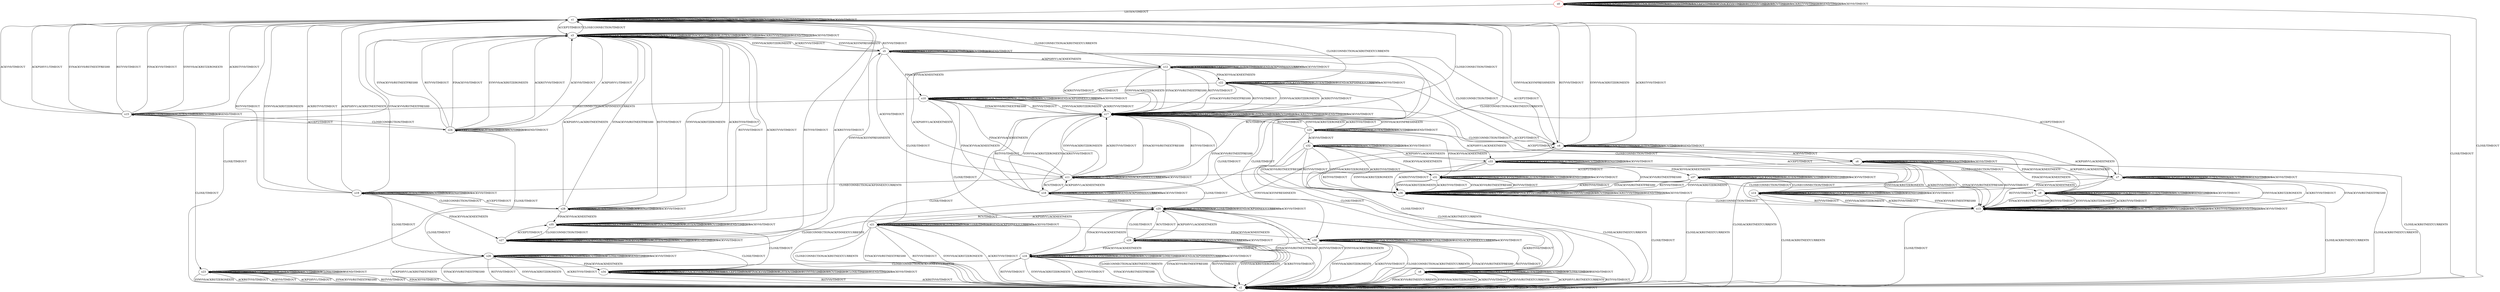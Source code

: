 digraph G {
label=""
s0 [color="red"]
s1
s2
s3
s4
s5
s6
s7
s8
s9
s10
s11
s12
s13
s14
s15
s16
s17
s18
s19
s20
s21
s22
s23
s24
s25
s26
s27
s28
s29
s30
s31
s32
s33
s34
s35
s36
s37
s0 [label="s0"];
s0 -> s0[label="CLOSECONNECTION/TIMEOUT"]
s0 -> s0[label="ACKPSHVV1/TIMEOUT"]
s0 -> s0[label="SYNACKVV0/TIMEOUT"]
s0 -> s0[label="RSTVV0/TIMEOUT"]
s0 -> s0[label="ACCEPT/TIMEOUT"]
s0 -> s0[label="FINACKVV0/TIMEOUT"]
s0 -> s1[label="LISTEN/TIMEOUT"]
s0 -> s0[label="SYNVV0/TIMEOUT"]
s0 -> s0[label="RCV/TIMEOUT"]
s0 -> s0[label="ACKRSTVV0/TIMEOUT"]
s0 -> s2[label="CLOSE/TIMEOUT"]
s0 -> s0[label="SEND/TIMEOUT"]
s0 -> s0[label="ACKVV0/TIMEOUT"]
s1 [label="s1"];
s1 -> s1[label="CLOSECONNECTION/TIMEOUT"]
s1 -> s1[label="ACKPSHVV1/TIMEOUT"]
s1 -> s1[label="SYNACKVV0/TIMEOUT"]
s1 -> s1[label="RSTVV0/TIMEOUT"]
s1 -> s3[label="ACCEPT/TIMEOUT"]
s1 -> s1[label="FINACKVV0/TIMEOUT"]
s1 -> s1[label="LISTEN/TIMEOUT"]
s1 -> s4[label="SYNVV0/ACKSYNFRESHNEXT0"]
s1 -> s1[label="RCV/TIMEOUT"]
s1 -> s1[label="ACKRSTVV0/TIMEOUT"]
s1 -> s2[label="CLOSE/TIMEOUT"]
s1 -> s1[label="SEND/TIMEOUT"]
s1 -> s1[label="ACKVV0/TIMEOUT"]
s2 [label="s2"];
s2 -> s2[label="CLOSECONNECTION/TIMEOUT"]
s2 -> s2[label="ACKPSHVV1/TIMEOUT"]
s2 -> s2[label="SYNACKVV0/TIMEOUT"]
s2 -> s2[label="RSTVV0/TIMEOUT"]
s2 -> s2[label="ACCEPT/TIMEOUT"]
s2 -> s2[label="FINACKVV0/TIMEOUT"]
s2 -> s2[label="LISTEN/TIMEOUT"]
s2 -> s2[label="SYNVV0/TIMEOUT"]
s2 -> s2[label="RCV/TIMEOUT"]
s2 -> s2[label="ACKRSTVV0/TIMEOUT"]
s2 -> s2[label="CLOSE/TIMEOUT"]
s2 -> s2[label="SEND/TIMEOUT"]
s2 -> s2[label="ACKVV0/TIMEOUT"]
s3 [label="s3"];
s3 -> s1[label="CLOSECONNECTION/TIMEOUT"]
s3 -> s3[label="ACKPSHVV1/TIMEOUT"]
s3 -> s3[label="SYNACKVV0/TIMEOUT"]
s3 -> s3[label="RSTVV0/TIMEOUT"]
s3 -> s3[label="ACCEPT/TIMEOUT"]
s3 -> s3[label="FINACKVV0/TIMEOUT"]
s3 -> s3[label="LISTEN/TIMEOUT"]
s3 -> s5[label="SYNVV0/ACKSYNFRESHNEXT0"]
s3 -> s3[label="RCV/TIMEOUT"]
s3 -> s3[label="ACKRSTVV0/TIMEOUT"]
s3 -> s2[label="CLOSE/TIMEOUT"]
s3 -> s3[label="SEND/TIMEOUT"]
s3 -> s3[label="ACKVV0/TIMEOUT"]
s4 [label="s4"];
s4 -> s4[label="CLOSECONNECTION/TIMEOUT"]
s4 -> s7[label="ACKPSHVV1/ACKNEXTNEXT0"]
s4 -> s4[label="SYNACKVV0/TIMEOUT"]
s4 -> s1[label="RSTVV0/TIMEOUT"]
s4 -> s5[label="ACCEPT/TIMEOUT"]
s4 -> s9[label="FINACKVV0/ACKNEXTNEXT0"]
s4 -> s4[label="LISTEN/TIMEOUT"]
s4 -> s1[label="SYNVV0/ACKRSTZERONEXT0"]
s4 -> s4[label="RCV/TIMEOUT"]
s4 -> s1[label="ACKRSTVV0/TIMEOUT"]
s4 -> s8[label="CLOSE/TIMEOUT"]
s4 -> s4[label="SEND/TIMEOUT"]
s4 -> s6[label="ACKVV0/TIMEOUT"]
s5 [label="s5"];
s5 -> s4[label="CLOSECONNECTION/TIMEOUT"]
s5 -> s12[label="ACKPSHVV1/ACKNEXTNEXT0"]
s5 -> s5[label="SYNACKVV0/TIMEOUT"]
s5 -> s3[label="RSTVV0/TIMEOUT"]
s5 -> s5[label="ACCEPT/TIMEOUT"]
s5 -> s10[label="FINACKVV0/ACKNEXTNEXT0"]
s5 -> s5[label="LISTEN/TIMEOUT"]
s5 -> s3[label="SYNVV0/ACKRSTZERONEXT0"]
s5 -> s5[label="RCV/TIMEOUT"]
s5 -> s3[label="ACKRSTVV0/TIMEOUT"]
s5 -> s8[label="CLOSE/TIMEOUT"]
s5 -> s5[label="SEND/TIMEOUT"]
s5 -> s11[label="ACKVV0/TIMEOUT"]
s6 [label="s6"];
s6 -> s6[label="CLOSECONNECTION/TIMEOUT"]
s6 -> s7[label="ACKPSHVV1/ACKNEXTNEXT0"]
s6 -> s13[label="SYNACKVV0/RSTNEXTFRESH0"]
s6 -> s13[label="RSTVV0/TIMEOUT"]
s6 -> s11[label="ACCEPT/TIMEOUT"]
s6 -> s9[label="FINACKVV0/ACKNEXTNEXT0"]
s6 -> s6[label="LISTEN/TIMEOUT"]
s6 -> s13[label="SYNVV0/ACKRSTZERONEXT0"]
s6 -> s6[label="RCV/TIMEOUT"]
s6 -> s13[label="ACKRSTVV0/TIMEOUT"]
s6 -> s2[label="CLOSE/ACKRSTNEXTCURRENT0"]
s6 -> s6[label="SEND/TIMEOUT"]
s6 -> s6[label="ACKVV0/TIMEOUT"]
s7 [label="s7"];
s7 -> s7[label="CLOSECONNECTION/TIMEOUT"]
s7 -> s7[label="ACKPSHVV1/ACKNEXTNEXT0"]
s7 -> s13[label="SYNACKVV0/RSTNEXTFRESH0"]
s7 -> s13[label="RSTVV0/TIMEOUT"]
s7 -> s12[label="ACCEPT/TIMEOUT"]
s7 -> s14[label="FINACKVV0/ACKNEXTNEXT0"]
s7 -> s7[label="LISTEN/TIMEOUT"]
s7 -> s13[label="SYNVV0/ACKRSTZERONEXT0"]
s7 -> s7[label="RCV/TIMEOUT"]
s7 -> s13[label="ACKRSTVV0/TIMEOUT"]
s7 -> s2[label="CLOSE/ACKRSTNEXTCURRENT0"]
s7 -> s7[label="SEND/TIMEOUT"]
s7 -> s7[label="ACKVV0/TIMEOUT"]
s8 [label="s8"];
s8 -> s8[label="CLOSECONNECTION/TIMEOUT"]
s8 -> s2[label="ACKPSHVV1/RSTNEXTCURRENT0"]
s8 -> s8[label="SYNACKVV0/TIMEOUT"]
s8 -> s2[label="RSTVV0/TIMEOUT"]
s8 -> s8[label="ACCEPT/TIMEOUT"]
s8 -> s2[label="FINACKVV0/RSTNEXTCURRENT0"]
s8 -> s8[label="LISTEN/TIMEOUT"]
s8 -> s2[label="SYNVV0/ACKRSTZERONEXT0"]
s8 -> s8[label="RCV/TIMEOUT"]
s8 -> s2[label="ACKRSTVV0/TIMEOUT"]
s8 -> s8[label="CLOSE/TIMEOUT"]
s8 -> s8[label="SEND/TIMEOUT"]
s8 -> s2[label="ACKVV0/RSTNEXTCURRENT0"]
s9 [label="s9"];
s9 -> s9[label="CLOSECONNECTION/TIMEOUT"]
s9 -> s9[label="ACKPSHVV1/TIMEOUT"]
s9 -> s13[label="SYNACKVV0/RSTNEXTFRESH0"]
s9 -> s13[label="RSTVV0/TIMEOUT"]
s9 -> s10[label="ACCEPT/TIMEOUT"]
s9 -> s9[label="FINACKVV0/TIMEOUT"]
s9 -> s9[label="LISTEN/TIMEOUT"]
s9 -> s13[label="SYNVV0/ACKRSTZERONEXT0"]
s9 -> s9[label="RCV/TIMEOUT"]
s9 -> s13[label="ACKRSTVV0/TIMEOUT"]
s9 -> s2[label="CLOSE/ACKRSTNEXTCURRENT0"]
s9 -> s9[label="SEND/TIMEOUT"]
s9 -> s9[label="ACKVV0/TIMEOUT"]
s10 [label="s10"];
s10 -> s15[label="CLOSECONNECTION/ACKFINNEXTCURRENT0"]
s10 -> s10[label="ACKPSHVV1/TIMEOUT"]
s10 -> s17[label="SYNACKVV0/RSTNEXTFRESH0"]
s10 -> s17[label="RSTVV0/TIMEOUT"]
s10 -> s10[label="ACCEPT/TIMEOUT"]
s10 -> s10[label="FINACKVV0/TIMEOUT"]
s10 -> s10[label="LISTEN/TIMEOUT"]
s10 -> s17[label="SYNVV0/ACKRSTZERONEXT0"]
s10 -> s10[label="RCV/TIMEOUT"]
s10 -> s17[label="ACKRSTVV0/TIMEOUT"]
s10 -> s16[label="CLOSE/TIMEOUT"]
s10 -> s10[label="SEND/ACKPSHNEXTCURRENT1"]
s10 -> s10[label="ACKVV0/TIMEOUT"]
s11 [label="s11"];
s11 -> s19[label="CLOSECONNECTION/ACKFINNEXTCURRENT0"]
s11 -> s12[label="ACKPSHVV1/ACKNEXTNEXT0"]
s11 -> s17[label="SYNACKVV0/RSTNEXTFRESH0"]
s11 -> s17[label="RSTVV0/TIMEOUT"]
s11 -> s11[label="ACCEPT/TIMEOUT"]
s11 -> s10[label="FINACKVV0/ACKNEXTNEXT0"]
s11 -> s11[label="LISTEN/TIMEOUT"]
s11 -> s17[label="SYNVV0/ACKRSTZERONEXT0"]
s11 -> s18[label="RCV/TIMEOUT"]
s11 -> s17[label="ACKRSTVV0/TIMEOUT"]
s11 -> s20[label="CLOSE/TIMEOUT"]
s11 -> s11[label="SEND/ACKPSHNEXTCURRENT1"]
s11 -> s11[label="ACKVV0/TIMEOUT"]
s12 [label="s12"];
s12 -> s1[label="CLOSECONNECTION/ACKRSTNEXTCURRENT0"]
s12 -> s12[label="ACKPSHVV1/ACKNEXTNEXT0"]
s12 -> s17[label="SYNACKVV0/RSTNEXTFRESH0"]
s12 -> s17[label="RSTVV0/TIMEOUT"]
s12 -> s12[label="ACCEPT/TIMEOUT"]
s12 -> s22[label="FINACKVV0/ACKNEXTNEXT0"]
s12 -> s12[label="LISTEN/TIMEOUT"]
s12 -> s17[label="SYNVV0/ACKRSTZERONEXT0"]
s12 -> s11[label="RCV/TIMEOUT"]
s12 -> s17[label="ACKRSTVV0/TIMEOUT"]
s12 -> s21[label="CLOSE/TIMEOUT"]
s12 -> s12[label="SEND/ACKPSHNEXTCURRENT1"]
s12 -> s12[label="ACKVV0/TIMEOUT"]
s13 [label="s13"];
s13 -> s13[label="CLOSECONNECTION/TIMEOUT"]
s13 -> s13[label="ACKPSHVV1/TIMEOUT"]
s13 -> s13[label="SYNACKVV0/TIMEOUT"]
s13 -> s13[label="RSTVV0/TIMEOUT"]
s13 -> s17[label="ACCEPT/TIMEOUT"]
s13 -> s13[label="FINACKVV0/TIMEOUT"]
s13 -> s13[label="LISTEN/TIMEOUT"]
s13 -> s13[label="SYNVV0/TIMEOUT"]
s13 -> s13[label="RCV/TIMEOUT"]
s13 -> s13[label="ACKRSTVV0/TIMEOUT"]
s13 -> s2[label="CLOSE/TIMEOUT"]
s13 -> s13[label="SEND/TIMEOUT"]
s13 -> s13[label="ACKVV0/TIMEOUT"]
s14 [label="s14"];
s14 -> s14[label="CLOSECONNECTION/TIMEOUT"]
s14 -> s14[label="ACKPSHVV1/TIMEOUT"]
s14 -> s13[label="SYNACKVV0/RSTNEXTFRESH0"]
s14 -> s13[label="RSTVV0/TIMEOUT"]
s14 -> s22[label="ACCEPT/TIMEOUT"]
s14 -> s14[label="FINACKVV0/TIMEOUT"]
s14 -> s14[label="LISTEN/TIMEOUT"]
s14 -> s13[label="SYNVV0/ACKRSTZERONEXT0"]
s14 -> s14[label="RCV/TIMEOUT"]
s14 -> s13[label="ACKRSTVV0/TIMEOUT"]
s14 -> s2[label="CLOSE/ACKRSTNEXTCURRENT0"]
s14 -> s14[label="SEND/TIMEOUT"]
s14 -> s14[label="ACKVV0/TIMEOUT"]
s15 [label="s15"];
s15 -> s15[label="CLOSECONNECTION/TIMEOUT"]
s15 -> s1[label="ACKPSHVV1/TIMEOUT"]
s15 -> s1[label="SYNACKVV0/RSTNEXTFRESH0"]
s15 -> s1[label="RSTVV0/TIMEOUT"]
s15 -> s24[label="ACCEPT/TIMEOUT"]
s15 -> s1[label="FINACKVV0/TIMEOUT"]
s15 -> s15[label="LISTEN/TIMEOUT"]
s15 -> s1[label="SYNVV0/ACKRSTZERONEXT0"]
s15 -> s15[label="RCV/TIMEOUT"]
s15 -> s1[label="ACKRSTVV0/TIMEOUT"]
s15 -> s23[label="CLOSE/TIMEOUT"]
s15 -> s15[label="SEND/TIMEOUT"]
s15 -> s1[label="ACKVV0/TIMEOUT"]
s16 [label="s16"];
s16 -> s23[label="CLOSECONNECTION/ACKFINNEXTCURRENT0"]
s16 -> s16[label="ACKPSHVV1/TIMEOUT"]
s16 -> s2[label="SYNACKVV0/RSTNEXTFRESH0"]
s16 -> s2[label="RSTVV0/TIMEOUT"]
s16 -> s16[label="ACCEPT/TIMEOUT"]
s16 -> s16[label="FINACKVV0/TIMEOUT"]
s16 -> s16[label="LISTEN/TIMEOUT"]
s16 -> s2[label="SYNVV0/ACKRSTZERONEXT0"]
s16 -> s16[label="RCV/TIMEOUT"]
s16 -> s2[label="ACKRSTVV0/TIMEOUT"]
s16 -> s16[label="CLOSE/TIMEOUT"]
s16 -> s16[label="SEND/ACKPSHNEXTCURRENT1"]
s16 -> s16[label="ACKVV0/TIMEOUT"]
s17 [label="s17"];
s17 -> s1[label="CLOSECONNECTION/TIMEOUT"]
s17 -> s17[label="ACKPSHVV1/TIMEOUT"]
s17 -> s17[label="SYNACKVV0/TIMEOUT"]
s17 -> s17[label="RSTVV0/TIMEOUT"]
s17 -> s17[label="ACCEPT/TIMEOUT"]
s17 -> s17[label="FINACKVV0/TIMEOUT"]
s17 -> s17[label="LISTEN/TIMEOUT"]
s17 -> s25[label="SYNVV0/ACKSYNFRESHNEXT0"]
s17 -> s17[label="RCV/TIMEOUT"]
s17 -> s17[label="ACKRSTVV0/TIMEOUT"]
s17 -> s2[label="CLOSE/TIMEOUT"]
s17 -> s17[label="SEND/TIMEOUT"]
s17 -> s17[label="ACKVV0/TIMEOUT"]
s18 [label="s18"];
s18 -> s1[label="CLOSECONNECTION/ACKRSTNEXTCURRENT0"]
s18 -> s11[label="ACKPSHVV1/ACKNEXTNEXT0"]
s18 -> s17[label="SYNACKVV0/RSTNEXTFRESH0"]
s18 -> s17[label="RSTVV0/TIMEOUT"]
s18 -> s18[label="ACCEPT/TIMEOUT"]
s18 -> s10[label="FINACKVV0/ACKNEXTNEXT0"]
s18 -> s18[label="LISTEN/TIMEOUT"]
s18 -> s17[label="SYNVV0/ACKRSTZERONEXT0"]
s18 -> s18[label="RCV/TIMEOUT"]
s18 -> s17[label="ACKRSTVV0/TIMEOUT"]
s18 -> s20[label="CLOSE/TIMEOUT"]
s18 -> s18[label="SEND/ACKPSHNEXTCURRENT1"]
s18 -> s18[label="ACKVV0/TIMEOUT"]
s19 [label="s19"];
s19 -> s19[label="CLOSECONNECTION/TIMEOUT"]
s19 -> s1[label="ACKPSHVV1/ACKRSTNEXTNEXT0"]
s19 -> s1[label="SYNACKVV0/RSTNEXTFRESH0"]
s19 -> s1[label="RSTVV0/TIMEOUT"]
s19 -> s28[label="ACCEPT/TIMEOUT"]
s19 -> s27[label="FINACKVV0/ACKNEXTNEXT0"]
s19 -> s19[label="LISTEN/TIMEOUT"]
s19 -> s1[label="SYNVV0/ACKRSTZERONEXT0"]
s19 -> s19[label="RCV/TIMEOUT"]
s19 -> s1[label="ACKRSTVV0/TIMEOUT"]
s19 -> s26[label="CLOSE/TIMEOUT"]
s19 -> s19[label="SEND/TIMEOUT"]
s19 -> s19[label="ACKVV0/TIMEOUT"]
s20 [label="s20"];
s20 -> s26[label="CLOSECONNECTION/ACKFINNEXTCURRENT0"]
s20 -> s21[label="ACKPSHVV1/ACKNEXTNEXT0"]
s20 -> s2[label="SYNACKVV0/RSTNEXTFRESH0"]
s20 -> s2[label="RSTVV0/TIMEOUT"]
s20 -> s20[label="ACCEPT/TIMEOUT"]
s20 -> s16[label="FINACKVV0/ACKNEXTNEXT0"]
s20 -> s20[label="LISTEN/TIMEOUT"]
s20 -> s2[label="SYNVV0/ACKRSTZERONEXT0"]
s20 -> s29[label="RCV/TIMEOUT"]
s20 -> s2[label="ACKRSTVV0/TIMEOUT"]
s20 -> s20[label="CLOSE/TIMEOUT"]
s20 -> s20[label="SEND/ACKPSHNEXTCURRENT1"]
s20 -> s20[label="ACKVV0/TIMEOUT"]
s21 [label="s21"];
s21 -> s2[label="CLOSECONNECTION/ACKRSTNEXTCURRENT0"]
s21 -> s21[label="ACKPSHVV1/ACKNEXTNEXT0"]
s21 -> s2[label="SYNACKVV0/RSTNEXTFRESH0"]
s21 -> s2[label="RSTVV0/TIMEOUT"]
s21 -> s21[label="ACCEPT/TIMEOUT"]
s21 -> s30[label="FINACKVV0/ACKNEXTNEXT0"]
s21 -> s21[label="LISTEN/TIMEOUT"]
s21 -> s2[label="SYNVV0/ACKRSTZERONEXT0"]
s21 -> s20[label="RCV/TIMEOUT"]
s21 -> s2[label="ACKRSTVV0/TIMEOUT"]
s21 -> s21[label="CLOSE/TIMEOUT"]
s21 -> s21[label="SEND/ACKPSHNEXTCURRENT1"]
s21 -> s21[label="ACKVV0/TIMEOUT"]
s22 [label="s22"];
s22 -> s1[label="CLOSECONNECTION/ACKRSTNEXTCURRENT0"]
s22 -> s22[label="ACKPSHVV1/TIMEOUT"]
s22 -> s17[label="SYNACKVV0/RSTNEXTFRESH0"]
s22 -> s17[label="RSTVV0/TIMEOUT"]
s22 -> s22[label="ACCEPT/TIMEOUT"]
s22 -> s22[label="FINACKVV0/TIMEOUT"]
s22 -> s22[label="LISTEN/TIMEOUT"]
s22 -> s17[label="SYNVV0/ACKRSTZERONEXT0"]
s22 -> s10[label="RCV/TIMEOUT"]
s22 -> s17[label="ACKRSTVV0/TIMEOUT"]
s22 -> s30[label="CLOSE/TIMEOUT"]
s22 -> s22[label="SEND/ACKPSHNEXTCURRENT1"]
s22 -> s22[label="ACKVV0/TIMEOUT"]
s23 [label="s23"];
s23 -> s23[label="CLOSECONNECTION/TIMEOUT"]
s23 -> s2[label="ACKPSHVV1/TIMEOUT"]
s23 -> s2[label="SYNACKVV0/RSTNEXTFRESH0"]
s23 -> s2[label="RSTVV0/TIMEOUT"]
s23 -> s23[label="ACCEPT/TIMEOUT"]
s23 -> s2[label="FINACKVV0/TIMEOUT"]
s23 -> s23[label="LISTEN/TIMEOUT"]
s23 -> s2[label="SYNVV0/ACKRSTZERONEXT0"]
s23 -> s23[label="RCV/TIMEOUT"]
s23 -> s2[label="ACKRSTVV0/TIMEOUT"]
s23 -> s23[label="CLOSE/TIMEOUT"]
s23 -> s23[label="SEND/TIMEOUT"]
s23 -> s2[label="ACKVV0/TIMEOUT"]
s24 [label="s24"];
s24 -> s15[label="CLOSECONNECTION/TIMEOUT"]
s24 -> s3[label="ACKPSHVV1/TIMEOUT"]
s24 -> s3[label="SYNACKVV0/RSTNEXTFRESH0"]
s24 -> s3[label="RSTVV0/TIMEOUT"]
s24 -> s24[label="ACCEPT/TIMEOUT"]
s24 -> s3[label="FINACKVV0/TIMEOUT"]
s24 -> s24[label="LISTEN/TIMEOUT"]
s24 -> s3[label="SYNVV0/ACKRSTZERONEXT0"]
s24 -> s24[label="RCV/TIMEOUT"]
s24 -> s3[label="ACKRSTVV0/TIMEOUT"]
s24 -> s23[label="CLOSE/TIMEOUT"]
s24 -> s24[label="SEND/TIMEOUT"]
s24 -> s3[label="ACKVV0/TIMEOUT"]
s25 [label="s25"];
s25 -> s4[label="CLOSECONNECTION/TIMEOUT"]
s25 -> s33[label="ACKPSHVV1/ACKNEXTNEXT0"]
s25 -> s25[label="SYNACKVV0/TIMEOUT"]
s25 -> s17[label="RSTVV0/TIMEOUT"]
s25 -> s25[label="ACCEPT/TIMEOUT"]
s25 -> s31[label="FINACKVV0/ACKNEXTNEXT0"]
s25 -> s25[label="LISTEN/TIMEOUT"]
s25 -> s17[label="SYNVV0/ACKRSTZERONEXT0"]
s25 -> s25[label="RCV/TIMEOUT"]
s25 -> s17[label="ACKRSTVV0/TIMEOUT"]
s25 -> s8[label="CLOSE/TIMEOUT"]
s25 -> s25[label="SEND/TIMEOUT"]
s25 -> s32[label="ACKVV0/TIMEOUT"]
s26 [label="s26"];
s26 -> s26[label="CLOSECONNECTION/TIMEOUT"]
s26 -> s2[label="ACKPSHVV1/ACKRSTNEXTNEXT0"]
s26 -> s2[label="SYNACKVV0/RSTNEXTFRESH0"]
s26 -> s2[label="RSTVV0/TIMEOUT"]
s26 -> s26[label="ACCEPT/TIMEOUT"]
s26 -> s34[label="FINACKVV0/ACKNEXTNEXT0"]
s26 -> s26[label="LISTEN/TIMEOUT"]
s26 -> s2[label="SYNVV0/ACKRSTZERONEXT0"]
s26 -> s26[label="RCV/TIMEOUT"]
s26 -> s2[label="ACKRSTVV0/TIMEOUT"]
s26 -> s26[label="CLOSE/TIMEOUT"]
s26 -> s26[label="SEND/TIMEOUT"]
s26 -> s26[label="ACKVV0/TIMEOUT"]
s27 [label="s27"];
s27 -> s27[label="CLOSECONNECTION/TIMEOUT"]
s27 -> s27[label="ACKPSHVV1/TIMEOUT"]
s27 -> s27[label="SYNACKVV0/RSTNEXTFRESH0"]
s27 -> s1[label="RSTVV0/TIMEOUT"]
s27 -> s35[label="ACCEPT/TIMEOUT"]
s27 -> s27[label="FINACKVV0/TIMEOUT"]
s27 -> s27[label="LISTEN/TIMEOUT"]
s27 -> s4[label="SYNVV0/ACKSYNFRESHNEXT0"]
s27 -> s27[label="RCV/TIMEOUT"]
s27 -> s1[label="ACKRSTVV0/TIMEOUT"]
s27 -> s34[label="CLOSE/TIMEOUT"]
s27 -> s27[label="SEND/TIMEOUT"]
s27 -> s27[label="ACKVV0/TIMEOUT"]
s28 [label="s28"];
s28 -> s19[label="CLOSECONNECTION/TIMEOUT"]
s28 -> s3[label="ACKPSHVV1/ACKRSTNEXTNEXT0"]
s28 -> s3[label="SYNACKVV0/RSTNEXTFRESH0"]
s28 -> s3[label="RSTVV0/TIMEOUT"]
s28 -> s28[label="ACCEPT/TIMEOUT"]
s28 -> s35[label="FINACKVV0/ACKNEXTNEXT0"]
s28 -> s28[label="LISTEN/TIMEOUT"]
s28 -> s3[label="SYNVV0/ACKRSTZERONEXT0"]
s28 -> s28[label="RCV/TIMEOUT"]
s28 -> s3[label="ACKRSTVV0/TIMEOUT"]
s28 -> s26[label="CLOSE/TIMEOUT"]
s28 -> s28[label="SEND/TIMEOUT"]
s28 -> s28[label="ACKVV0/TIMEOUT"]
s29 [label="s29"];
s29 -> s2[label="CLOSECONNECTION/ACKRSTNEXTCURRENT0"]
s29 -> s20[label="ACKPSHVV1/ACKNEXTNEXT0"]
s29 -> s2[label="SYNACKVV0/RSTNEXTFRESH0"]
s29 -> s2[label="RSTVV0/TIMEOUT"]
s29 -> s29[label="ACCEPT/TIMEOUT"]
s29 -> s16[label="FINACKVV0/ACKNEXTNEXT0"]
s29 -> s29[label="LISTEN/TIMEOUT"]
s29 -> s2[label="SYNVV0/ACKRSTZERONEXT0"]
s29 -> s29[label="RCV/TIMEOUT"]
s29 -> s2[label="ACKRSTVV0/TIMEOUT"]
s29 -> s20[label="CLOSE/TIMEOUT"]
s29 -> s29[label="SEND/ACKPSHNEXTCURRENT1"]
s29 -> s29[label="ACKVV0/TIMEOUT"]
s30 [label="s30"];
s30 -> s2[label="CLOSECONNECTION/ACKRSTNEXTCURRENT0"]
s30 -> s30[label="ACKPSHVV1/TIMEOUT"]
s30 -> s2[label="SYNACKVV0/RSTNEXTFRESH0"]
s30 -> s2[label="RSTVV0/TIMEOUT"]
s30 -> s30[label="ACCEPT/TIMEOUT"]
s30 -> s30[label="FINACKVV0/TIMEOUT"]
s30 -> s30[label="LISTEN/TIMEOUT"]
s30 -> s2[label="SYNVV0/ACKRSTZERONEXT0"]
s30 -> s16[label="RCV/TIMEOUT"]
s30 -> s2[label="ACKRSTVV0/TIMEOUT"]
s30 -> s30[label="CLOSE/TIMEOUT"]
s30 -> s30[label="SEND/ACKPSHNEXTCURRENT1"]
s30 -> s30[label="ACKVV0/TIMEOUT"]
s31 [label="s31"];
s31 -> s9[label="CLOSECONNECTION/TIMEOUT"]
s31 -> s31[label="ACKPSHVV1/TIMEOUT"]
s31 -> s36[label="SYNACKVV0/RSTNEXTFRESH0"]
s31 -> s36[label="RSTVV0/TIMEOUT"]
s31 -> s31[label="ACCEPT/TIMEOUT"]
s31 -> s31[label="FINACKVV0/TIMEOUT"]
s31 -> s31[label="LISTEN/TIMEOUT"]
s31 -> s36[label="SYNVV0/ACKRSTZERONEXT0"]
s31 -> s31[label="RCV/TIMEOUT"]
s31 -> s36[label="ACKRSTVV0/TIMEOUT"]
s31 -> s2[label="CLOSE/ACKRSTNEXTCURRENT0"]
s31 -> s31[label="SEND/TIMEOUT"]
s31 -> s31[label="ACKVV0/TIMEOUT"]
s32 [label="s32"];
s32 -> s6[label="CLOSECONNECTION/TIMEOUT"]
s32 -> s33[label="ACKPSHVV1/ACKNEXTNEXT0"]
s32 -> s36[label="SYNACKVV0/RSTNEXTFRESH0"]
s32 -> s36[label="RSTVV0/TIMEOUT"]
s32 -> s32[label="ACCEPT/TIMEOUT"]
s32 -> s31[label="FINACKVV0/ACKNEXTNEXT0"]
s32 -> s32[label="LISTEN/TIMEOUT"]
s32 -> s36[label="SYNVV0/ACKRSTZERONEXT0"]
s32 -> s32[label="RCV/TIMEOUT"]
s32 -> s36[label="ACKRSTVV0/TIMEOUT"]
s32 -> s2[label="CLOSE/ACKRSTNEXTCURRENT0"]
s32 -> s32[label="SEND/TIMEOUT"]
s32 -> s32[label="ACKVV0/TIMEOUT"]
s33 [label="s33"];
s33 -> s7[label="CLOSECONNECTION/TIMEOUT"]
s33 -> s33[label="ACKPSHVV1/ACKNEXTNEXT0"]
s33 -> s36[label="SYNACKVV0/RSTNEXTFRESH0"]
s33 -> s36[label="RSTVV0/TIMEOUT"]
s33 -> s33[label="ACCEPT/TIMEOUT"]
s33 -> s37[label="FINACKVV0/ACKNEXTNEXT0"]
s33 -> s33[label="LISTEN/TIMEOUT"]
s33 -> s36[label="SYNVV0/ACKRSTZERONEXT0"]
s33 -> s33[label="RCV/TIMEOUT"]
s33 -> s36[label="ACKRSTVV0/TIMEOUT"]
s33 -> s2[label="CLOSE/ACKRSTNEXTCURRENT0"]
s33 -> s33[label="SEND/TIMEOUT"]
s33 -> s33[label="ACKVV0/TIMEOUT"]
s34 [label="s34"];
s34 -> s34[label="CLOSECONNECTION/TIMEOUT"]
s34 -> s34[label="ACKPSHVV1/TIMEOUT"]
s34 -> s34[label="SYNACKVV0/RSTNEXTFRESH0"]
s34 -> s2[label="RSTVV0/TIMEOUT"]
s34 -> s34[label="ACCEPT/TIMEOUT"]
s34 -> s34[label="FINACKVV0/TIMEOUT"]
s34 -> s34[label="LISTEN/TIMEOUT"]
s34 -> s34[label="SYNVV0/TIMEOUT"]
s34 -> s34[label="RCV/TIMEOUT"]
s34 -> s2[label="ACKRSTVV0/TIMEOUT"]
s34 -> s34[label="CLOSE/TIMEOUT"]
s34 -> s34[label="SEND/TIMEOUT"]
s34 -> s34[label="ACKVV0/TIMEOUT"]
s35 [label="s35"];
s35 -> s27[label="CLOSECONNECTION/TIMEOUT"]
s35 -> s35[label="ACKPSHVV1/TIMEOUT"]
s35 -> s35[label="SYNACKVV0/RSTNEXTFRESH0"]
s35 -> s3[label="RSTVV0/TIMEOUT"]
s35 -> s35[label="ACCEPT/TIMEOUT"]
s35 -> s35[label="FINACKVV0/TIMEOUT"]
s35 -> s35[label="LISTEN/TIMEOUT"]
s35 -> s5[label="SYNVV0/ACKSYNFRESHNEXT0"]
s35 -> s35[label="RCV/TIMEOUT"]
s35 -> s3[label="ACKRSTVV0/TIMEOUT"]
s35 -> s34[label="CLOSE/TIMEOUT"]
s35 -> s35[label="SEND/TIMEOUT"]
s35 -> s35[label="ACKVV0/TIMEOUT"]
s36 [label="s36"];
s36 -> s13[label="CLOSECONNECTION/TIMEOUT"]
s36 -> s36[label="ACKPSHVV1/TIMEOUT"]
s36 -> s36[label="SYNACKVV0/TIMEOUT"]
s36 -> s36[label="RSTVV0/TIMEOUT"]
s36 -> s36[label="ACCEPT/TIMEOUT"]
s36 -> s36[label="FINACKVV0/TIMEOUT"]
s36 -> s36[label="LISTEN/TIMEOUT"]
s36 -> s36[label="SYNVV0/TIMEOUT"]
s36 -> s36[label="RCV/TIMEOUT"]
s36 -> s36[label="ACKRSTVV0/TIMEOUT"]
s36 -> s2[label="CLOSE/TIMEOUT"]
s36 -> s36[label="SEND/TIMEOUT"]
s36 -> s36[label="ACKVV0/TIMEOUT"]
s37 [label="s37"];
s37 -> s14[label="CLOSECONNECTION/TIMEOUT"]
s37 -> s37[label="ACKPSHVV1/TIMEOUT"]
s37 -> s36[label="SYNACKVV0/RSTNEXTFRESH0"]
s37 -> s36[label="RSTVV0/TIMEOUT"]
s37 -> s37[label="ACCEPT/TIMEOUT"]
s37 -> s37[label="FINACKVV0/TIMEOUT"]
s37 -> s37[label="LISTEN/TIMEOUT"]
s37 -> s36[label="SYNVV0/ACKRSTZERONEXT0"]
s37 -> s37[label="RCV/TIMEOUT"]
s37 -> s36[label="ACKRSTVV0/TIMEOUT"]
s37 -> s2[label="CLOSE/ACKRSTNEXTCURRENT0"]
s37 -> s37[label="SEND/TIMEOUT"]
s37 -> s37[label="ACKVV0/TIMEOUT"]
}
